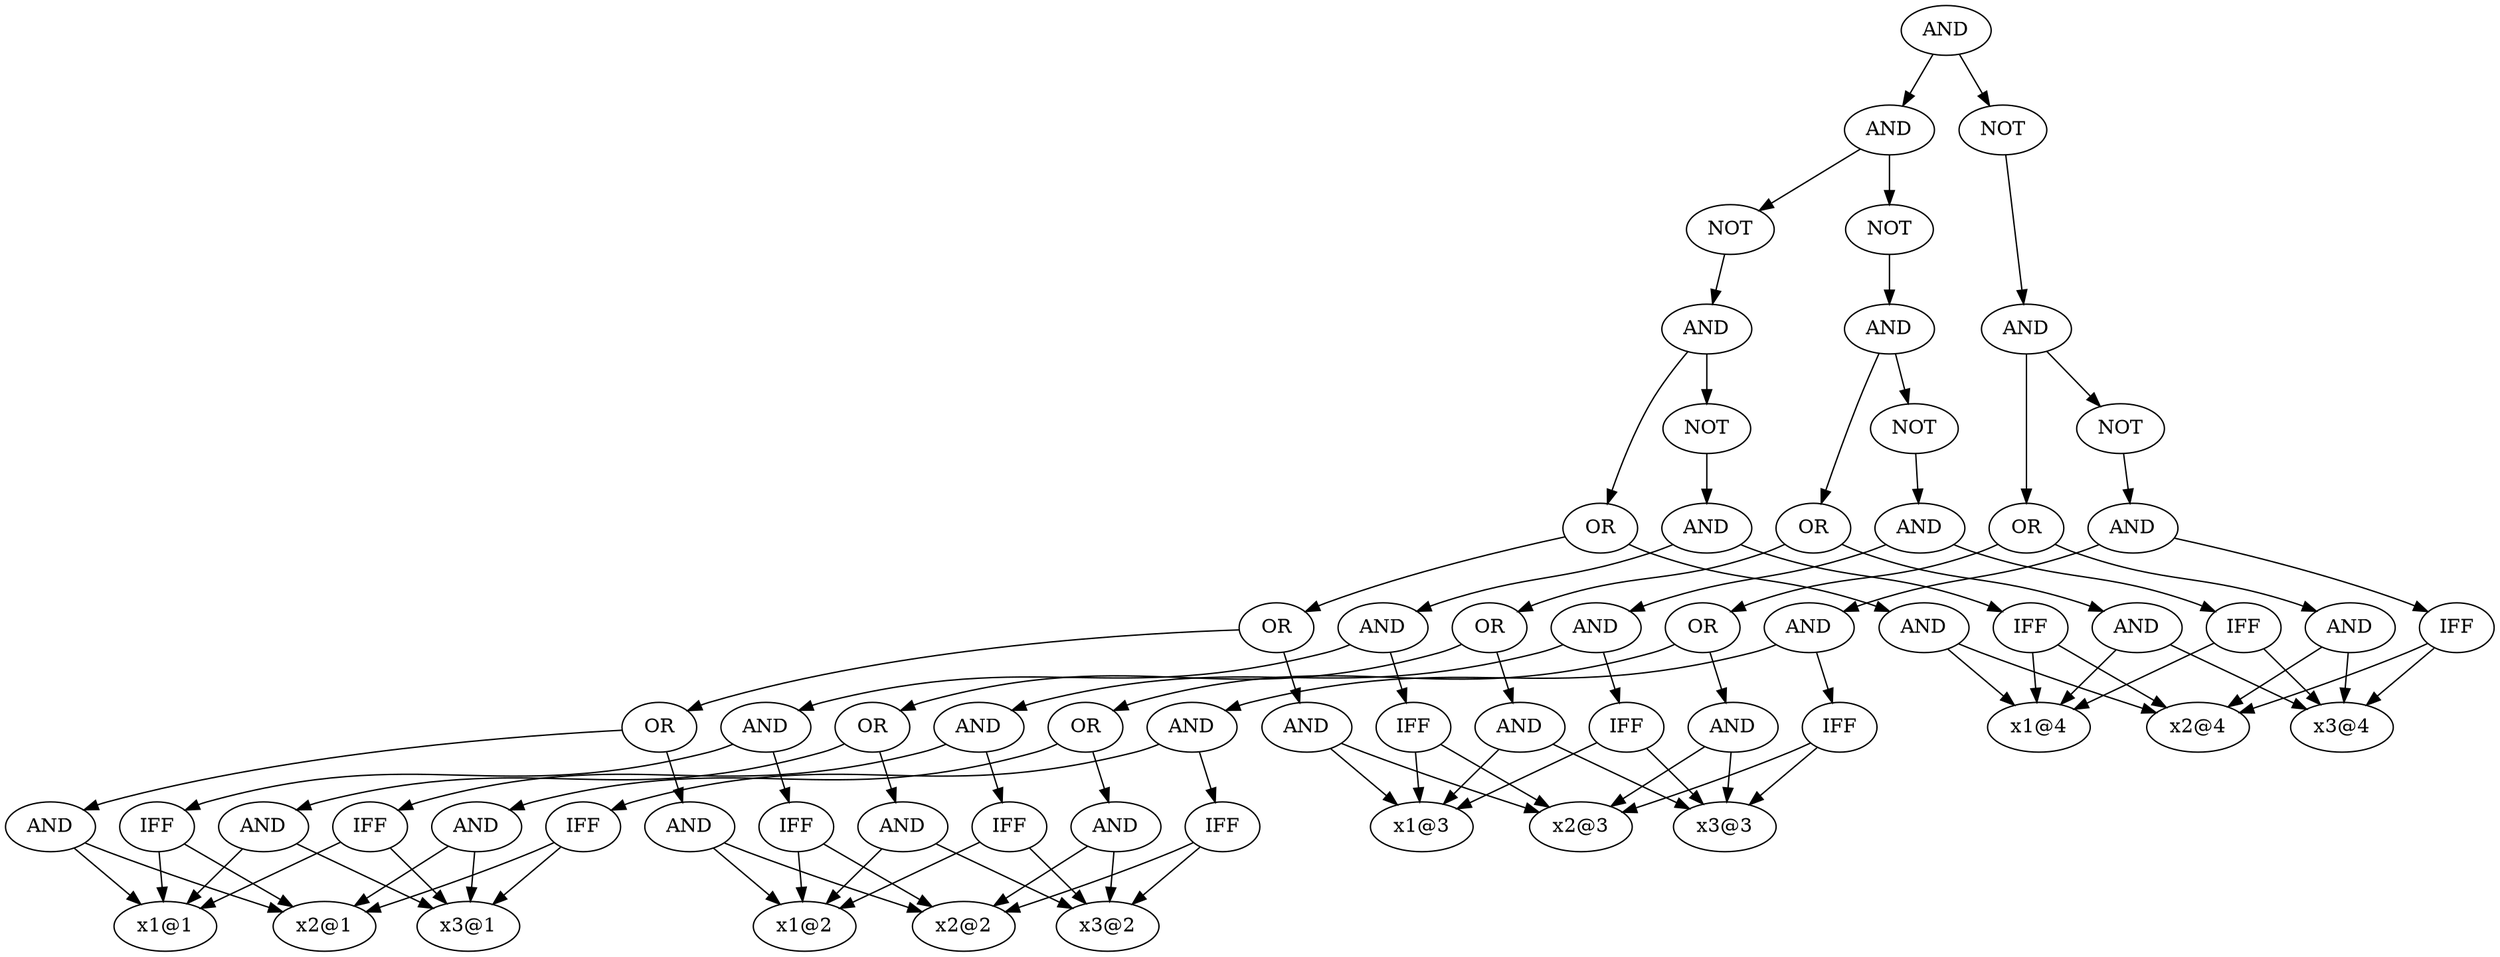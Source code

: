 digraph output {
	140636829245600 [label = AND]
	140636829243808 [label = AND]
	140636835815232 [label = NOT]
	140636829241504 [label = AND]
	140636835953968 [label = OR]
	140636835953920 [label = OR]
	140636835952528 [label = OR]
	140636835953200 [label = AND]
	140636835952240 [label = "x1@1"]
	140636835952624 [label = "x2@1"]
	140636835953200 -> 140636835952240
	140636835953200 -> 140636835952624
	140636835953296 [label = AND]
	140636835952192 [label = "x1@2"]
	140636835952720 [label = "x2@2"]
	140636835953296 -> 140636835952192
	140636835953296 -> 140636835952720
	140636835952528 -> 140636835953200
	140636835952528 -> 140636835953296
	140636835953392 [label = AND]
	140636835953680 [label = "x1@3"]
	140636835952864 [label = "x2@3"]
	140636835953392 -> 140636835953680
	140636835953392 -> 140636835952864
	140636835953920 -> 140636835952528
	140636835953920 -> 140636835953392
	140636835953488 [label = AND]
	140636835953872 [label = "x1@4"]
	140636835953008 [label = "x2@4"]
	140636835953488 -> 140636835953872
	140636835953488 -> 140636835953008
	140636835953968 -> 140636835953920
	140636835953968 -> 140636835953488
	140636835812400 [label = NOT]
	140636835954640 [label = AND]
	140636835954544 [label = AND]
	140636835954016 [label = AND]
	140636835954160 [label = IFF]
	140636835954160 -> 140636835952240
	140636835954160 -> 140636835952624
	140636835954304 [label = IFF]
	140636835954304 -> 140636835952192
	140636835954304 -> 140636835952720
	140636835954016 -> 140636835954160
	140636835954016 -> 140636835954304
	140636835954400 [label = IFF]
	140636835954400 -> 140636835953680
	140636835954400 -> 140636835952864
	140636835954544 -> 140636835954016
	140636835954544 -> 140636835954400
	140636835954496 [label = IFF]
	140636835954496 -> 140636835953872
	140636835954496 -> 140636835953008
	140636835954640 -> 140636835954544
	140636835954640 -> 140636835954496
	140636835812400 -> 140636835954640
	140636829241504 -> 140636835953968
	140636829241504 -> 140636835812400
	140636835815232 -> 140636829241504
	140636829241552 [label = NOT]
	140636829243712 [label = AND]
	140636829242848 [label = OR]
	140636829242752 [label = OR]
	140636829241744 [label = OR]
	140636829242416 [label = AND]
	140636829241840 [label = "x3@1"]
	140636829242416 -> 140636835952240
	140636829242416 -> 140636829241840
	140636829242512 [label = AND]
	140636829241936 [label = "x3@2"]
	140636829242512 -> 140636835952192
	140636829242512 -> 140636829241936
	140636829241744 -> 140636829242416
	140636829241744 -> 140636829242512
	140636829242608 [label = AND]
	140636829242080 [label = "x3@3"]
	140636829242608 -> 140636835953680
	140636829242608 -> 140636829242080
	140636829242752 -> 140636829241744
	140636829242752 -> 140636829242608
	140636829242704 [label = AND]
	140636829242224 [label = "x3@4"]
	140636829242704 -> 140636835953872
	140636829242704 -> 140636829242224
	140636829242848 -> 140636829242752
	140636829242848 -> 140636829242704
	140636829243616 [label = NOT]
	140636829243568 [label = AND]
	140636829243472 [label = AND]
	140636829242944 [label = AND]
	140636829243088 [label = IFF]
	140636829243088 -> 140636835952240
	140636829243088 -> 140636829241840
	140636829243232 [label = IFF]
	140636829243232 -> 140636835952192
	140636829243232 -> 140636829241936
	140636829242944 -> 140636829243088
	140636829242944 -> 140636829243232
	140636829243328 [label = IFF]
	140636829243328 -> 140636835953680
	140636829243328 -> 140636829242080
	140636829243472 -> 140636829242944
	140636829243472 -> 140636829243328
	140636829243424 [label = IFF]
	140636829243424 -> 140636835953872
	140636829243424 -> 140636829242224
	140636829243568 -> 140636829243472
	140636829243568 -> 140636829243424
	140636829243616 -> 140636829243568
	140636829243712 -> 140636829242848
	140636829243712 -> 140636829243616
	140636829241552 -> 140636829243712
	140636829243808 -> 140636835815232
	140636829243808 -> 140636829241552
	140636829243856 [label = NOT]
	140636829245392 [label = AND]
	140636829244624 [label = OR]
	140636829244528 [label = OR]
	140636829244048 [label = OR]
	140636829244192 [label = AND]
	140636829244192 -> 140636835952624
	140636829244192 -> 140636829241840
	140636829244288 [label = AND]
	140636829244288 -> 140636835952720
	140636829244288 -> 140636829241936
	140636829244048 -> 140636829244192
	140636829244048 -> 140636829244288
	140636829244384 [label = AND]
	140636829244384 -> 140636835952864
	140636829244384 -> 140636829242080
	140636829244528 -> 140636829244048
	140636829244528 -> 140636829244384
	140636829244480 [label = AND]
	140636829244480 -> 140636835953008
	140636829244480 -> 140636829242224
	140636829244624 -> 140636829244528
	140636829244624 -> 140636829244480
	140636829245344 [label = NOT]
	140636829245296 [label = AND]
	140636829245200 [label = AND]
	140636829244720 [label = AND]
	140636829244864 [label = IFF]
	140636829244864 -> 140636835952624
	140636829244864 -> 140636829241840
	140636829244960 [label = IFF]
	140636829244960 -> 140636835952720
	140636829244960 -> 140636829241936
	140636829244720 -> 140636829244864
	140636829244720 -> 140636829244960
	140636829245056 [label = IFF]
	140636829245056 -> 140636835952864
	140636829245056 -> 140636829242080
	140636829245200 -> 140636829244720
	140636829245200 -> 140636829245056
	140636829245152 [label = IFF]
	140636829245152 -> 140636835953008
	140636829245152 -> 140636829242224
	140636829245296 -> 140636829245200
	140636829245296 -> 140636829245152
	140636829245344 -> 140636829245296
	140636829245392 -> 140636829244624
	140636829245392 -> 140636829245344
	140636829243856 -> 140636829245392
	140636829245600 -> 140636829243808
	140636829245600 -> 140636829243856
}
